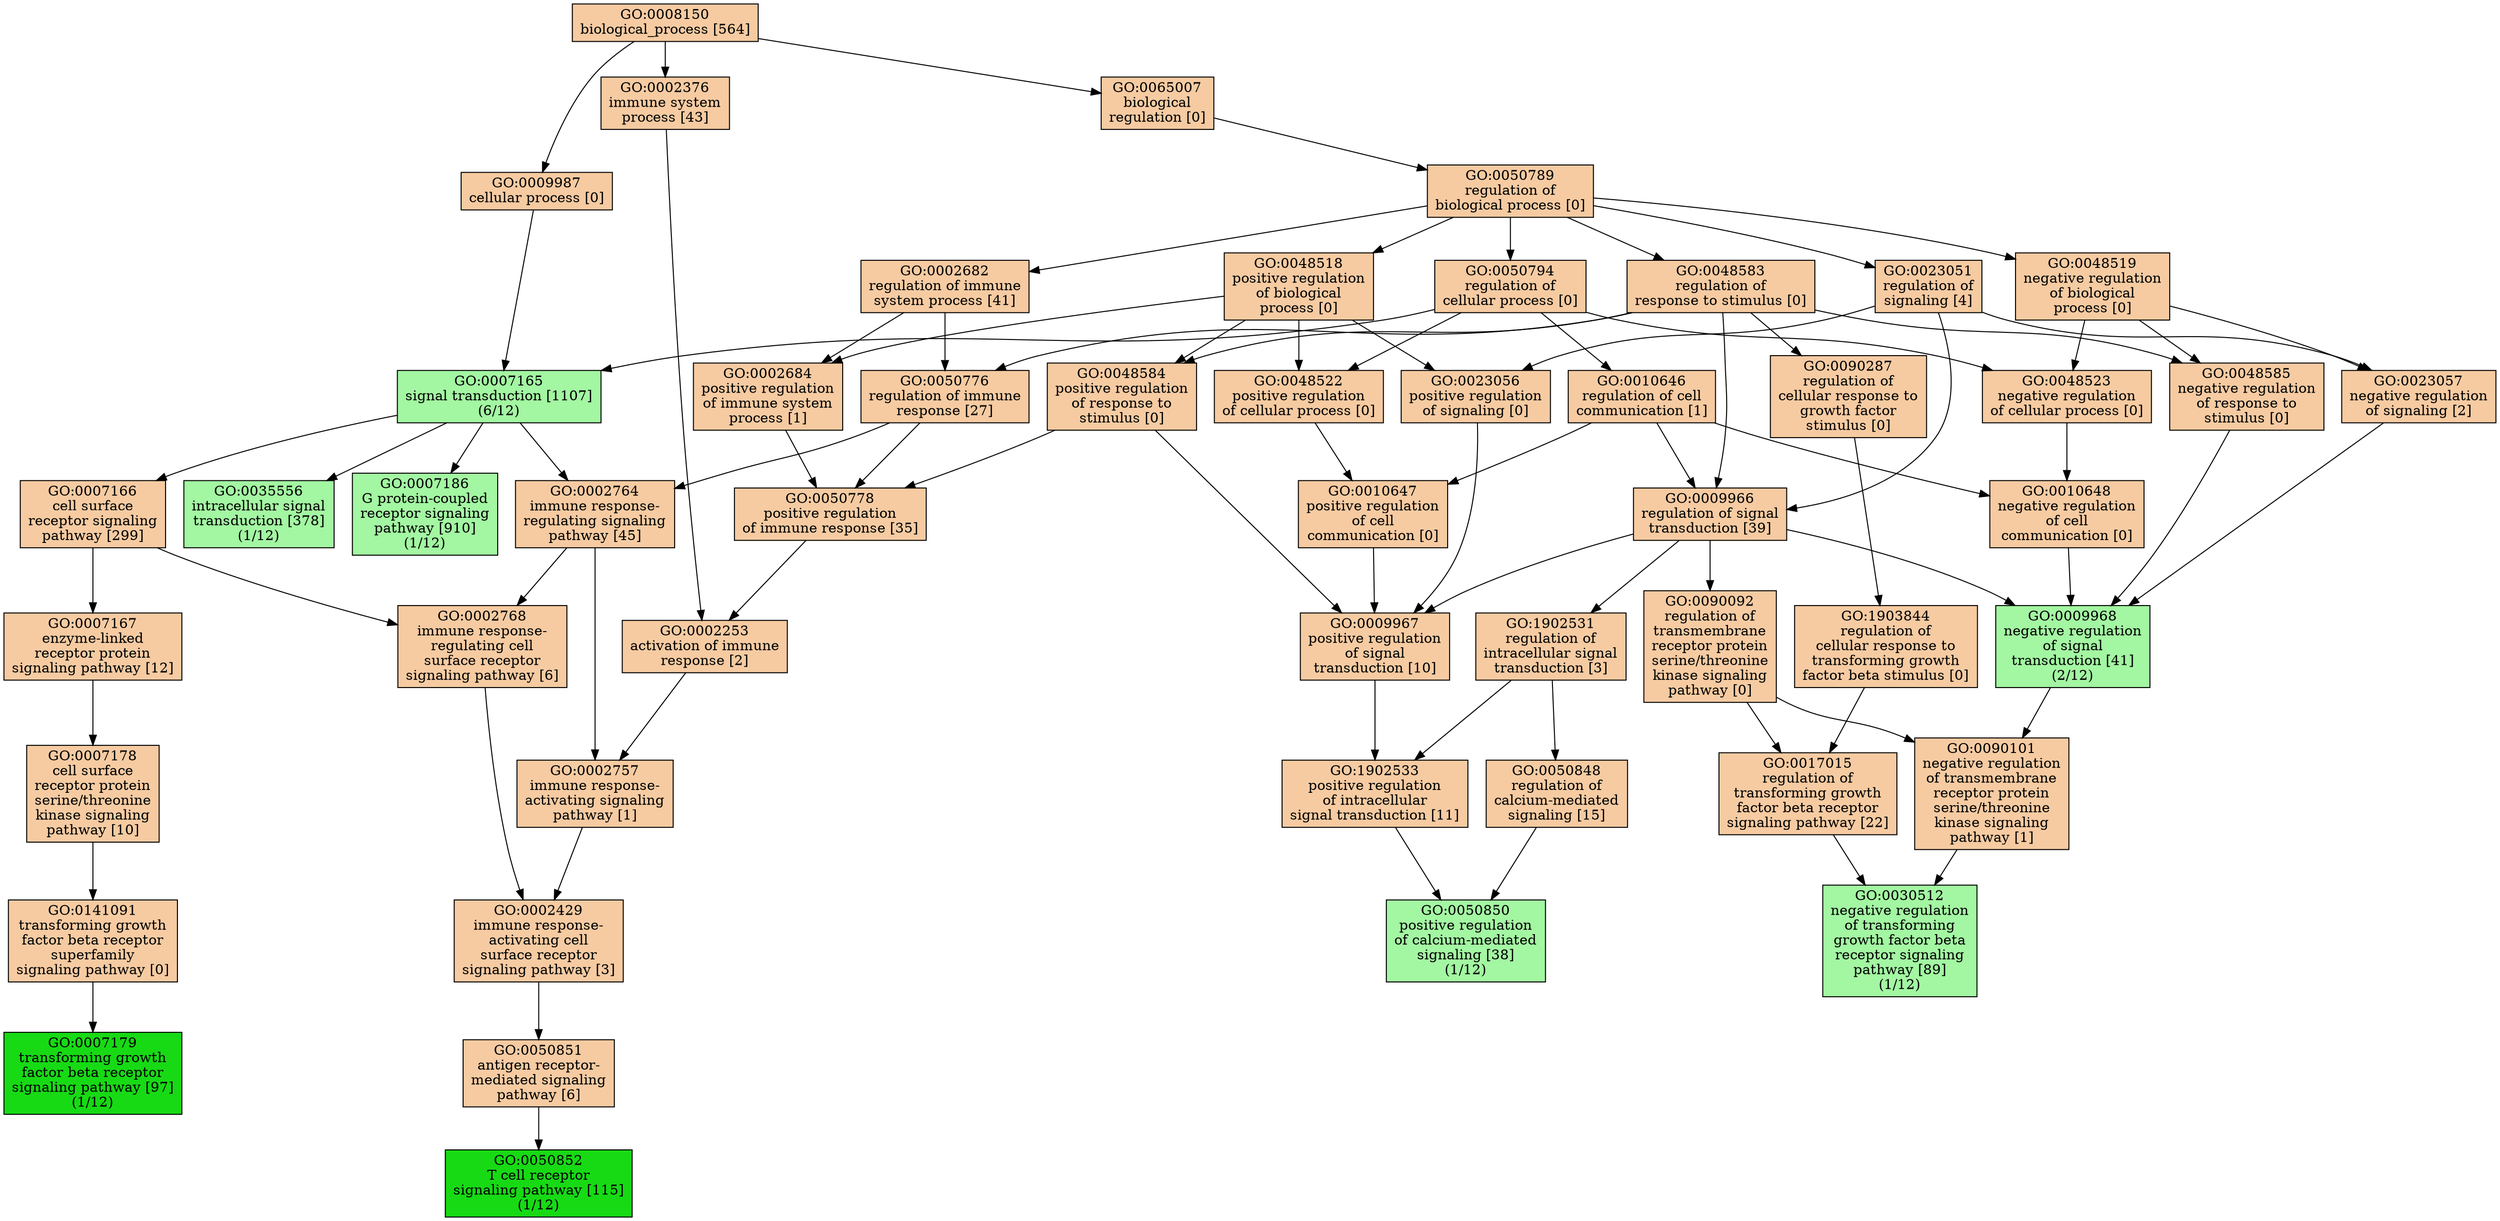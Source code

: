 digraph genescape {
"GO:0002253" [fillcolor="#F6CBA2", label="GO:0002253
activation of immune
response [2]", shape=box, style=filled];
"GO:0002376" [fillcolor="#F6CBA2", label="GO:0002376
immune system
process [43]", shape=box, style=filled];
"GO:0002429" [fillcolor="#F6CBA2", label="GO:0002429
immune response-
activating cell
surface receptor
signaling pathway [3]", shape=box, style=filled];
"GO:0002682" [fillcolor="#F6CBA2", label="GO:0002682
regulation of immune
system process [41]", shape=box, style=filled];
"GO:0002684" [fillcolor="#F6CBA2", label="GO:0002684
positive regulation
of immune system
process [1]", shape=box, style=filled];
"GO:0002757" [fillcolor="#F6CBA2", label="GO:0002757
immune response-
activating signaling
pathway [1]", shape=box, style=filled];
"GO:0002764" [fillcolor="#F6CBA2", label="GO:0002764
immune response-
regulating signaling
pathway [45]", shape=box, style=filled];
"GO:0002768" [fillcolor="#F6CBA2", label="GO:0002768
immune response-
regulating cell
surface receptor
signaling pathway [6]", shape=box, style=filled];
"GO:0007165" [fillcolor="#A3F6A2", label="GO:0007165
signal transduction [1107]
(6/12)", shape=box, style=filled];
"GO:0007166" [fillcolor="#F6CBA2", label="GO:0007166
cell surface
receptor signaling
pathway [299]", shape=box, style=filled];
"GO:0007167" [fillcolor="#F6CBA2", label="GO:0007167
enzyme-linked
receptor protein
signaling pathway [12]", shape=box, style=filled];
"GO:0007178" [fillcolor="#F6CBA2", label="GO:0007178
cell surface
receptor protein
serine/threonine
kinase signaling
pathway [10]", shape=box, style=filled];
"GO:0007179" [fillcolor="#17DA15", label="GO:0007179
transforming growth
factor beta receptor
signaling pathway [97]
(1/12)", shape=box, style=filled];
"GO:0007186" [fillcolor="#A3F6A2", label="GO:0007186
G protein-coupled
receptor signaling
pathway [910]
(1/12)", shape=box, style=filled];
"GO:0008150" [fillcolor="#F6CBA2", label="GO:0008150
biological_process [564]", shape=box, style=filled];
"GO:0009966" [fillcolor="#F6CBA2", label="GO:0009966
regulation of signal
transduction [39]", shape=box, style=filled];
"GO:0009967" [fillcolor="#F6CBA2", label="GO:0009967
positive regulation
of signal
transduction [10]", shape=box, style=filled];
"GO:0009968" [fillcolor="#A3F6A2", label="GO:0009968
negative regulation
of signal
transduction [41]
(2/12)", shape=box, style=filled];
"GO:0009987" [fillcolor="#F6CBA2", label="GO:0009987
cellular process [0]", shape=box, style=filled];
"GO:0010646" [fillcolor="#F6CBA2", label="GO:0010646
regulation of cell
communication [1]", shape=box, style=filled];
"GO:0010647" [fillcolor="#F6CBA2", label="GO:0010647
positive regulation
of cell
communication [0]", shape=box, style=filled];
"GO:0010648" [fillcolor="#F6CBA2", label="GO:0010648
negative regulation
of cell
communication [0]", shape=box, style=filled];
"GO:0017015" [fillcolor="#F6CBA2", label="GO:0017015
regulation of
transforming growth
factor beta receptor
signaling pathway [22]", shape=box, style=filled];
"GO:0023051" [fillcolor="#F6CBA2", label="GO:0023051
regulation of
signaling [4]", shape=box, style=filled];
"GO:0023056" [fillcolor="#F6CBA2", label="GO:0023056
positive regulation
of signaling [0]", shape=box, style=filled];
"GO:0023057" [fillcolor="#F6CBA2", label="GO:0023057
negative regulation
of signaling [2]", shape=box, style=filled];
"GO:0030512" [fillcolor="#A3F6A2", label="GO:0030512
negative regulation
of transforming
growth factor beta
receptor signaling
pathway [89]
(1/12)", shape=box, style=filled];
"GO:0035556" [fillcolor="#A3F6A2", label="GO:0035556
intracellular signal
transduction [378]
(1/12)", shape=box, style=filled];
"GO:0048518" [fillcolor="#F6CBA2", label="GO:0048518
positive regulation
of biological
process [0]", shape=box, style=filled];
"GO:0048519" [fillcolor="#F6CBA2", label="GO:0048519
negative regulation
of biological
process [0]", shape=box, style=filled];
"GO:0048522" [fillcolor="#F6CBA2", label="GO:0048522
positive regulation
of cellular process [0]", shape=box, style=filled];
"GO:0048523" [fillcolor="#F6CBA2", label="GO:0048523
negative regulation
of cellular process [0]", shape=box, style=filled];
"GO:0048583" [fillcolor="#F6CBA2", label="GO:0048583
regulation of
response to stimulus [0]", shape=box, style=filled];
"GO:0048584" [fillcolor="#F6CBA2", label="GO:0048584
positive regulation
of response to
stimulus [0]", shape=box, style=filled];
"GO:0048585" [fillcolor="#F6CBA2", label="GO:0048585
negative regulation
of response to
stimulus [0]", shape=box, style=filled];
"GO:0050776" [fillcolor="#F6CBA2", label="GO:0050776
regulation of immune
response [27]", shape=box, style=filled];
"GO:0050778" [fillcolor="#F6CBA2", label="GO:0050778
positive regulation
of immune response [35]", shape=box, style=filled];
"GO:0050789" [fillcolor="#F6CBA2", label="GO:0050789
regulation of
biological process [0]", shape=box, style=filled];
"GO:0050794" [fillcolor="#F6CBA2", label="GO:0050794
regulation of
cellular process [0]", shape=box, style=filled];
"GO:0050848" [fillcolor="#F6CBA2", label="GO:0050848
regulation of
calcium-mediated
signaling [15]", shape=box, style=filled];
"GO:0050850" [fillcolor="#A3F6A2", label="GO:0050850
positive regulation
of calcium-mediated
signaling [38]
(1/12)", shape=box, style=filled];
"GO:0050851" [fillcolor="#F6CBA2", label="GO:0050851
antigen receptor-
mediated signaling
pathway [6]", shape=box, style=filled];
"GO:0050852" [fillcolor="#17DA15", label="GO:0050852
T cell receptor
signaling pathway [115]
(1/12)", shape=box, style=filled];
"GO:0065007" [fillcolor="#F6CBA2", label="GO:0065007
biological
regulation [0]", shape=box, style=filled];
"GO:0090092" [fillcolor="#F6CBA2", label="GO:0090092
regulation of
transmembrane
receptor protein
serine/threonine
kinase signaling
pathway [0]", shape=box, style=filled];
"GO:0090101" [fillcolor="#F6CBA2", label="GO:0090101
negative regulation
of transmembrane
receptor protein
serine/threonine
kinase signaling
pathway [1]", shape=box, style=filled];
"GO:0090287" [fillcolor="#F6CBA2", label="GO:0090287
regulation of
cellular response to
growth factor
stimulus [0]", shape=box, style=filled];
"GO:0141091" [fillcolor="#F6CBA2", label="GO:0141091
transforming growth
factor beta receptor
superfamily
signaling pathway [0]", shape=box, style=filled];
"GO:1902531" [fillcolor="#F6CBA2", label="GO:1902531
regulation of
intracellular signal
transduction [3]", shape=box, style=filled];
"GO:1902533" [fillcolor="#F6CBA2", label="GO:1902533
positive regulation
of intracellular
signal transduction [11]", shape=box, style=filled];
"GO:1903844" [fillcolor="#F6CBA2", label="GO:1903844
regulation of
cellular response to
transforming growth
factor beta stimulus [0]", shape=box, style=filled];
"GO:0002253" -> "GO:0002757";
"GO:0002376" -> "GO:0002253";
"GO:0002429" -> "GO:0050851";
"GO:0002682" -> "GO:0002684";
"GO:0002682" -> "GO:0050776";
"GO:0002684" -> "GO:0050778";
"GO:0002757" -> "GO:0002429";
"GO:0002764" -> "GO:0002757";
"GO:0002764" -> "GO:0002768";
"GO:0002768" -> "GO:0002429";
"GO:0007165" -> "GO:0002764";
"GO:0007165" -> "GO:0007166";
"GO:0007165" -> "GO:0007186";
"GO:0007165" -> "GO:0035556";
"GO:0007166" -> "GO:0002768";
"GO:0007166" -> "GO:0007167";
"GO:0007167" -> "GO:0007178";
"GO:0007178" -> "GO:0141091";
"GO:0008150" -> "GO:0002376";
"GO:0008150" -> "GO:0009987";
"GO:0008150" -> "GO:0065007";
"GO:0009966" -> "GO:0009967";
"GO:0009966" -> "GO:0009968";
"GO:0009966" -> "GO:0090092";
"GO:0009966" -> "GO:1902531";
"GO:0009967" -> "GO:1902533";
"GO:0009968" -> "GO:0090101";
"GO:0009987" -> "GO:0007165";
"GO:0010646" -> "GO:0009966";
"GO:0010646" -> "GO:0010647";
"GO:0010646" -> "GO:0010648";
"GO:0010647" -> "GO:0009967";
"GO:0010648" -> "GO:0009968";
"GO:0017015" -> "GO:0030512";
"GO:0023051" -> "GO:0009966";
"GO:0023051" -> "GO:0023056";
"GO:0023051" -> "GO:0023057";
"GO:0023056" -> "GO:0009967";
"GO:0023057" -> "GO:0009968";
"GO:0048518" -> "GO:0002684";
"GO:0048518" -> "GO:0023056";
"GO:0048518" -> "GO:0048522";
"GO:0048518" -> "GO:0048584";
"GO:0048519" -> "GO:0023057";
"GO:0048519" -> "GO:0048523";
"GO:0048519" -> "GO:0048585";
"GO:0048522" -> "GO:0010647";
"GO:0048523" -> "GO:0010648";
"GO:0048583" -> "GO:0009966";
"GO:0048583" -> "GO:0048584";
"GO:0048583" -> "GO:0048585";
"GO:0048583" -> "GO:0050776";
"GO:0048583" -> "GO:0090287";
"GO:0048584" -> "GO:0009967";
"GO:0048584" -> "GO:0050778";
"GO:0048585" -> "GO:0009968";
"GO:0050776" -> "GO:0002764";
"GO:0050776" -> "GO:0050778";
"GO:0050778" -> "GO:0002253";
"GO:0050789" -> "GO:0002682";
"GO:0050789" -> "GO:0023051";
"GO:0050789" -> "GO:0048518";
"GO:0050789" -> "GO:0048519";
"GO:0050789" -> "GO:0048583";
"GO:0050789" -> "GO:0050794";
"GO:0050794" -> "GO:0007165";
"GO:0050794" -> "GO:0010646";
"GO:0050794" -> "GO:0048522";
"GO:0050794" -> "GO:0048523";
"GO:0050848" -> "GO:0050850";
"GO:0050851" -> "GO:0050852";
"GO:0065007" -> "GO:0050789";
"GO:0090092" -> "GO:0017015";
"GO:0090092" -> "GO:0090101";
"GO:0090101" -> "GO:0030512";
"GO:0090287" -> "GO:1903844";
"GO:0141091" -> "GO:0007179";
"GO:1902531" -> "GO:0050848";
"GO:1902531" -> "GO:1902533";
"GO:1902533" -> "GO:0050850";
"GO:1903844" -> "GO:0017015";

}
